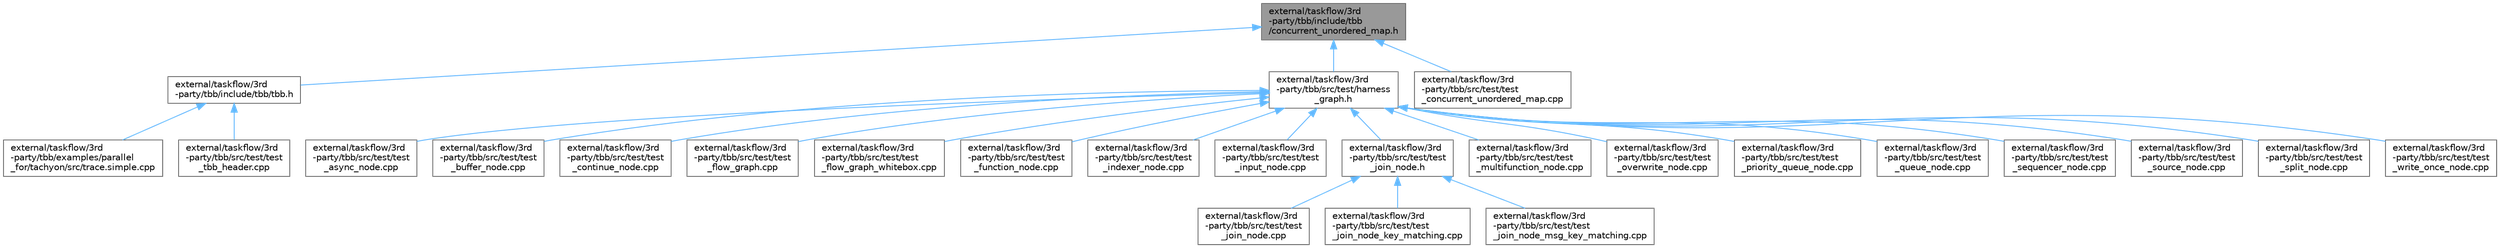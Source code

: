 digraph "external/taskflow/3rd-party/tbb/include/tbb/concurrent_unordered_map.h"
{
 // LATEX_PDF_SIZE
  bgcolor="transparent";
  edge [fontname=Helvetica,fontsize=10,labelfontname=Helvetica,labelfontsize=10];
  node [fontname=Helvetica,fontsize=10,shape=box,height=0.2,width=0.4];
  Node1 [id="Node000001",label="external/taskflow/3rd\l-party/tbb/include/tbb\l/concurrent_unordered_map.h",height=0.2,width=0.4,color="gray40", fillcolor="grey60", style="filled", fontcolor="black",tooltip=" "];
  Node1 -> Node2 [id="edge26_Node000001_Node000002",dir="back",color="steelblue1",style="solid",tooltip=" "];
  Node2 [id="Node000002",label="external/taskflow/3rd\l-party/tbb/include/tbb/tbb.h",height=0.2,width=0.4,color="grey40", fillcolor="white", style="filled",URL="$tbb_8h.html",tooltip=" "];
  Node2 -> Node3 [id="edge27_Node000002_Node000003",dir="back",color="steelblue1",style="solid",tooltip=" "];
  Node3 [id="Node000003",label="external/taskflow/3rd\l-party/tbb/examples/parallel\l_for/tachyon/src/trace.simple.cpp",height=0.2,width=0.4,color="grey40", fillcolor="white", style="filled",URL="$trace_8simple_8cpp.html",tooltip=" "];
  Node2 -> Node4 [id="edge28_Node000002_Node000004",dir="back",color="steelblue1",style="solid",tooltip=" "];
  Node4 [id="Node000004",label="external/taskflow/3rd\l-party/tbb/src/test/test\l_tbb_header.cpp",height=0.2,width=0.4,color="grey40", fillcolor="white", style="filled",URL="$test__tbb__header_8cpp.html",tooltip=" "];
  Node1 -> Node5 [id="edge29_Node000001_Node000005",dir="back",color="steelblue1",style="solid",tooltip=" "];
  Node5 [id="Node000005",label="external/taskflow/3rd\l-party/tbb/src/test/harness\l_graph.h",height=0.2,width=0.4,color="grey40", fillcolor="white", style="filled",URL="$harness__graph_8h.html",tooltip=" "];
  Node5 -> Node6 [id="edge30_Node000005_Node000006",dir="back",color="steelblue1",style="solid",tooltip=" "];
  Node6 [id="Node000006",label="external/taskflow/3rd\l-party/tbb/src/test/test\l_async_node.cpp",height=0.2,width=0.4,color="grey40", fillcolor="white", style="filled",URL="$test__async__node_8cpp.html",tooltip=" "];
  Node5 -> Node7 [id="edge31_Node000005_Node000007",dir="back",color="steelblue1",style="solid",tooltip=" "];
  Node7 [id="Node000007",label="external/taskflow/3rd\l-party/tbb/src/test/test\l_buffer_node.cpp",height=0.2,width=0.4,color="grey40", fillcolor="white", style="filled",URL="$test__buffer__node_8cpp.html",tooltip=" "];
  Node5 -> Node8 [id="edge32_Node000005_Node000008",dir="back",color="steelblue1",style="solid",tooltip=" "];
  Node8 [id="Node000008",label="external/taskflow/3rd\l-party/tbb/src/test/test\l_continue_node.cpp",height=0.2,width=0.4,color="grey40", fillcolor="white", style="filled",URL="$test__continue__node_8cpp.html",tooltip=" "];
  Node5 -> Node9 [id="edge33_Node000005_Node000009",dir="back",color="steelblue1",style="solid",tooltip=" "];
  Node9 [id="Node000009",label="external/taskflow/3rd\l-party/tbb/src/test/test\l_flow_graph.cpp",height=0.2,width=0.4,color="grey40", fillcolor="white", style="filled",URL="$test__flow__graph_8cpp.html",tooltip=" "];
  Node5 -> Node10 [id="edge34_Node000005_Node000010",dir="back",color="steelblue1",style="solid",tooltip=" "];
  Node10 [id="Node000010",label="external/taskflow/3rd\l-party/tbb/src/test/test\l_flow_graph_whitebox.cpp",height=0.2,width=0.4,color="grey40", fillcolor="white", style="filled",URL="$test__flow__graph__whitebox_8cpp.html",tooltip=" "];
  Node5 -> Node11 [id="edge35_Node000005_Node000011",dir="back",color="steelblue1",style="solid",tooltip=" "];
  Node11 [id="Node000011",label="external/taskflow/3rd\l-party/tbb/src/test/test\l_function_node.cpp",height=0.2,width=0.4,color="grey40", fillcolor="white", style="filled",URL="$test__function__node_8cpp.html",tooltip=" "];
  Node5 -> Node12 [id="edge36_Node000005_Node000012",dir="back",color="steelblue1",style="solid",tooltip=" "];
  Node12 [id="Node000012",label="external/taskflow/3rd\l-party/tbb/src/test/test\l_indexer_node.cpp",height=0.2,width=0.4,color="grey40", fillcolor="white", style="filled",URL="$test__indexer__node_8cpp.html",tooltip=" "];
  Node5 -> Node13 [id="edge37_Node000005_Node000013",dir="back",color="steelblue1",style="solid",tooltip=" "];
  Node13 [id="Node000013",label="external/taskflow/3rd\l-party/tbb/src/test/test\l_input_node.cpp",height=0.2,width=0.4,color="grey40", fillcolor="white", style="filled",URL="$test__input__node_8cpp.html",tooltip=" "];
  Node5 -> Node14 [id="edge38_Node000005_Node000014",dir="back",color="steelblue1",style="solid",tooltip=" "];
  Node14 [id="Node000014",label="external/taskflow/3rd\l-party/tbb/src/test/test\l_join_node.h",height=0.2,width=0.4,color="grey40", fillcolor="white", style="filled",URL="$test__join__node_8h.html",tooltip=" "];
  Node14 -> Node15 [id="edge39_Node000014_Node000015",dir="back",color="steelblue1",style="solid",tooltip=" "];
  Node15 [id="Node000015",label="external/taskflow/3rd\l-party/tbb/src/test/test\l_join_node.cpp",height=0.2,width=0.4,color="grey40", fillcolor="white", style="filled",URL="$test__join__node_8cpp.html",tooltip=" "];
  Node14 -> Node16 [id="edge40_Node000014_Node000016",dir="back",color="steelblue1",style="solid",tooltip=" "];
  Node16 [id="Node000016",label="external/taskflow/3rd\l-party/tbb/src/test/test\l_join_node_key_matching.cpp",height=0.2,width=0.4,color="grey40", fillcolor="white", style="filled",URL="$test__join__node__key__matching_8cpp.html",tooltip=" "];
  Node14 -> Node17 [id="edge41_Node000014_Node000017",dir="back",color="steelblue1",style="solid",tooltip=" "];
  Node17 [id="Node000017",label="external/taskflow/3rd\l-party/tbb/src/test/test\l_join_node_msg_key_matching.cpp",height=0.2,width=0.4,color="grey40", fillcolor="white", style="filled",URL="$test__join__node__msg__key__matching_8cpp.html",tooltip=" "];
  Node5 -> Node18 [id="edge42_Node000005_Node000018",dir="back",color="steelblue1",style="solid",tooltip=" "];
  Node18 [id="Node000018",label="external/taskflow/3rd\l-party/tbb/src/test/test\l_multifunction_node.cpp",height=0.2,width=0.4,color="grey40", fillcolor="white", style="filled",URL="$test__multifunction__node_8cpp.html",tooltip=" "];
  Node5 -> Node19 [id="edge43_Node000005_Node000019",dir="back",color="steelblue1",style="solid",tooltip=" "];
  Node19 [id="Node000019",label="external/taskflow/3rd\l-party/tbb/src/test/test\l_overwrite_node.cpp",height=0.2,width=0.4,color="grey40", fillcolor="white", style="filled",URL="$test__overwrite__node_8cpp.html",tooltip=" "];
  Node5 -> Node20 [id="edge44_Node000005_Node000020",dir="back",color="steelblue1",style="solid",tooltip=" "];
  Node20 [id="Node000020",label="external/taskflow/3rd\l-party/tbb/src/test/test\l_priority_queue_node.cpp",height=0.2,width=0.4,color="grey40", fillcolor="white", style="filled",URL="$test__priority__queue__node_8cpp.html",tooltip=" "];
  Node5 -> Node21 [id="edge45_Node000005_Node000021",dir="back",color="steelblue1",style="solid",tooltip=" "];
  Node21 [id="Node000021",label="external/taskflow/3rd\l-party/tbb/src/test/test\l_queue_node.cpp",height=0.2,width=0.4,color="grey40", fillcolor="white", style="filled",URL="$test__queue__node_8cpp.html",tooltip=" "];
  Node5 -> Node22 [id="edge46_Node000005_Node000022",dir="back",color="steelblue1",style="solid",tooltip=" "];
  Node22 [id="Node000022",label="external/taskflow/3rd\l-party/tbb/src/test/test\l_sequencer_node.cpp",height=0.2,width=0.4,color="grey40", fillcolor="white", style="filled",URL="$test__sequencer__node_8cpp.html",tooltip=" "];
  Node5 -> Node23 [id="edge47_Node000005_Node000023",dir="back",color="steelblue1",style="solid",tooltip=" "];
  Node23 [id="Node000023",label="external/taskflow/3rd\l-party/tbb/src/test/test\l_source_node.cpp",height=0.2,width=0.4,color="grey40", fillcolor="white", style="filled",URL="$test__source__node_8cpp.html",tooltip=" "];
  Node5 -> Node24 [id="edge48_Node000005_Node000024",dir="back",color="steelblue1",style="solid",tooltip=" "];
  Node24 [id="Node000024",label="external/taskflow/3rd\l-party/tbb/src/test/test\l_split_node.cpp",height=0.2,width=0.4,color="grey40", fillcolor="white", style="filled",URL="$test__split__node_8cpp.html",tooltip=" "];
  Node5 -> Node25 [id="edge49_Node000005_Node000025",dir="back",color="steelblue1",style="solid",tooltip=" "];
  Node25 [id="Node000025",label="external/taskflow/3rd\l-party/tbb/src/test/test\l_write_once_node.cpp",height=0.2,width=0.4,color="grey40", fillcolor="white", style="filled",URL="$test__write__once__node_8cpp.html",tooltip=" "];
  Node1 -> Node26 [id="edge50_Node000001_Node000026",dir="back",color="steelblue1",style="solid",tooltip=" "];
  Node26 [id="Node000026",label="external/taskflow/3rd\l-party/tbb/src/test/test\l_concurrent_unordered_map.cpp",height=0.2,width=0.4,color="grey40", fillcolor="white", style="filled",URL="$test__concurrent__unordered__map_8cpp.html",tooltip=" "];
}
